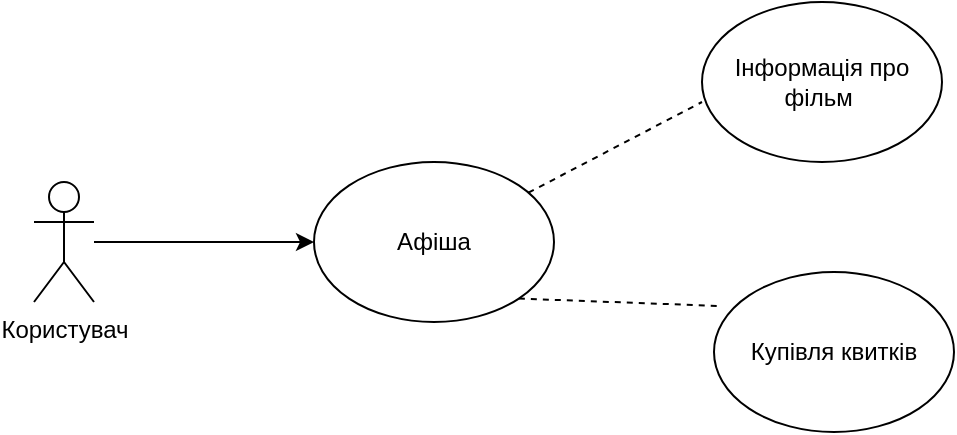 <mxfile version="24.0.7" type="github">
  <diagram name="Сторінка-1" id="RXRrDl7Q5rvN-Dof50DO">
    <mxGraphModel dx="1434" dy="900" grid="1" gridSize="10" guides="1" tooltips="1" connect="1" arrows="1" fold="1" page="1" pageScale="1" pageWidth="827" pageHeight="1169" math="0" shadow="0">
      <root>
        <mxCell id="0" />
        <mxCell id="1" parent="0" />
        <mxCell id="tWON3njtcF4MVr_s7ScI-1" value="Користувач" style="shape=umlActor;verticalLabelPosition=bottom;verticalAlign=top;html=1;outlineConnect=0;" parent="1" vertex="1">
          <mxGeometry x="20" y="460" width="30" height="60" as="geometry" />
        </mxCell>
        <mxCell id="0mhwXIUL83zmYDleuYPz-1" value="" style="endArrow=classic;html=1;rounded=0;" edge="1" parent="1" source="tWON3njtcF4MVr_s7ScI-1" target="0mhwXIUL83zmYDleuYPz-2">
          <mxGeometry width="50" height="50" relative="1" as="geometry">
            <mxPoint x="390" y="490" as="sourcePoint" />
            <mxPoint x="210" y="490" as="targetPoint" />
          </mxGeometry>
        </mxCell>
        <mxCell id="0mhwXIUL83zmYDleuYPz-2" value="Афіша" style="ellipse;whiteSpace=wrap;html=1;" vertex="1" parent="1">
          <mxGeometry x="160" y="450" width="120" height="80" as="geometry" />
        </mxCell>
        <mxCell id="0mhwXIUL83zmYDleuYPz-7" value="" style="endArrow=none;dashed=1;html=1;rounded=0;entryX=0;entryY=0.625;entryDx=0;entryDy=0;entryPerimeter=0;" edge="1" parent="1" source="0mhwXIUL83zmYDleuYPz-2" target="0mhwXIUL83zmYDleuYPz-9">
          <mxGeometry width="50" height="50" relative="1" as="geometry">
            <mxPoint x="90" y="260" as="sourcePoint" />
            <mxPoint x="310" y="90" as="targetPoint" />
          </mxGeometry>
        </mxCell>
        <mxCell id="0mhwXIUL83zmYDleuYPz-8" value="" style="endArrow=none;dashed=1;html=1;rounded=0;entryX=0.033;entryY=0.213;entryDx=0;entryDy=0;entryPerimeter=0;exitX=1;exitY=1;exitDx=0;exitDy=0;" edge="1" parent="1" source="0mhwXIUL83zmYDleuYPz-2" target="0mhwXIUL83zmYDleuYPz-10">
          <mxGeometry width="50" height="50" relative="1" as="geometry">
            <mxPoint x="150" y="810" as="sourcePoint" />
            <mxPoint x="320" y="630" as="targetPoint" />
          </mxGeometry>
        </mxCell>
        <mxCell id="0mhwXIUL83zmYDleuYPz-9" value="Інформація про фільм&amp;nbsp;" style="ellipse;whiteSpace=wrap;html=1;" vertex="1" parent="1">
          <mxGeometry x="354" y="370" width="120" height="80" as="geometry" />
        </mxCell>
        <mxCell id="0mhwXIUL83zmYDleuYPz-10" value="Купівля квитків" style="ellipse;whiteSpace=wrap;html=1;" vertex="1" parent="1">
          <mxGeometry x="360" y="505" width="120" height="80" as="geometry" />
        </mxCell>
      </root>
    </mxGraphModel>
  </diagram>
</mxfile>
